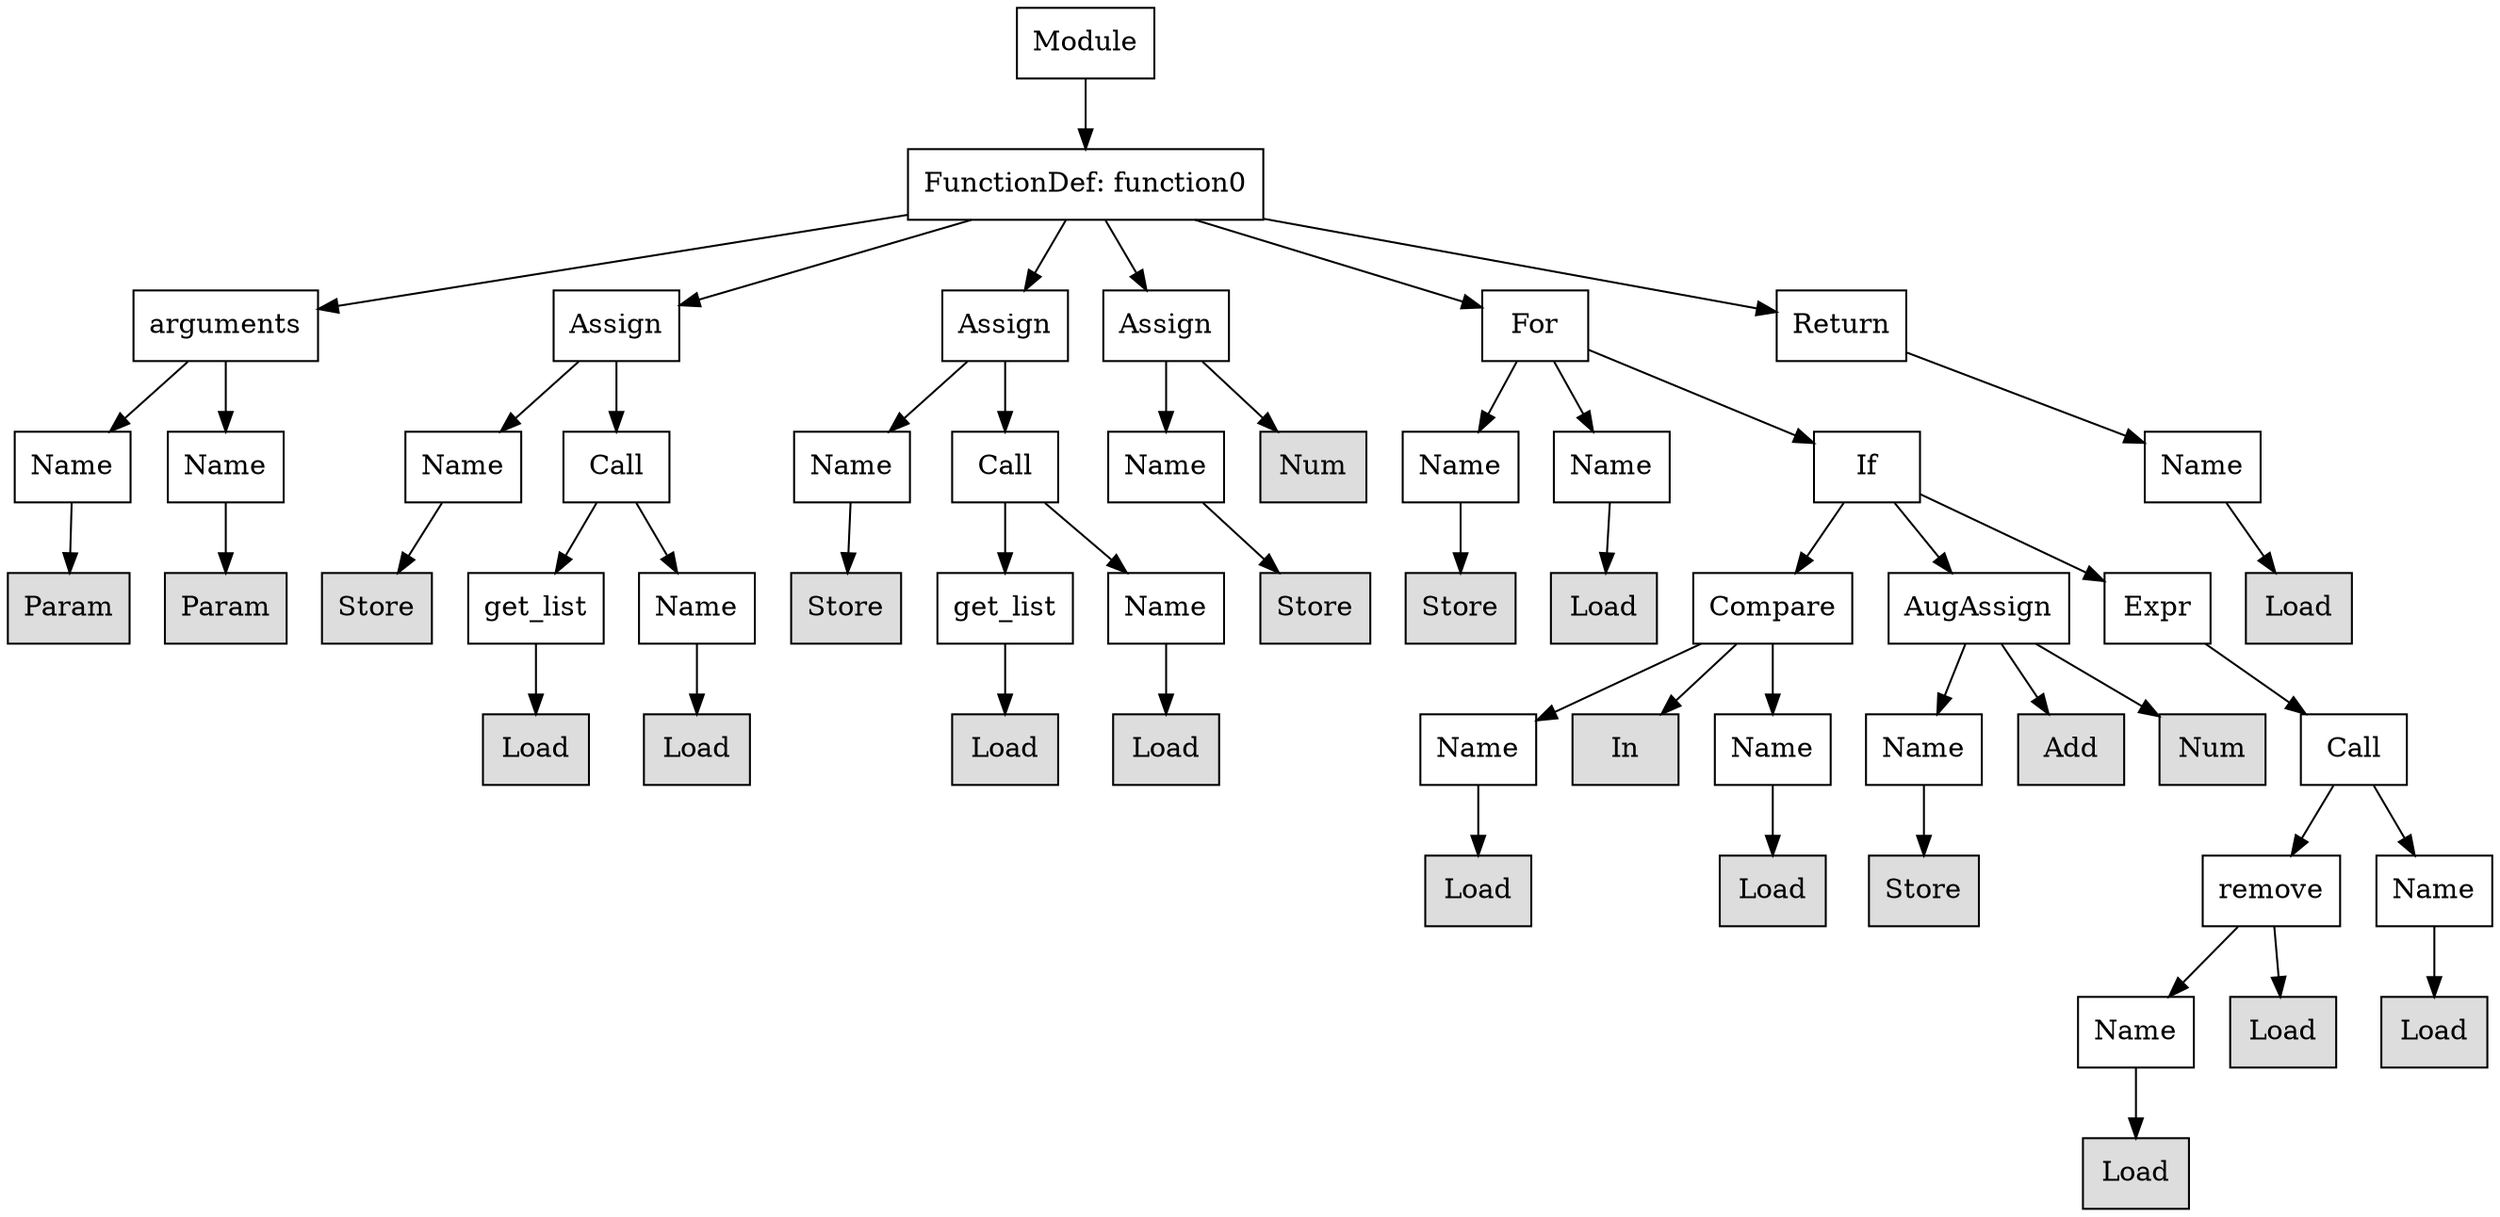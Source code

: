 digraph G {
n0 [shape=rect, label="Module"];
n1 [shape=rect, label="FunctionDef: function0"];
n2 [shape=rect, label="arguments"];
n3 [shape=rect, label="Assign"];
n4 [shape=rect, label="Assign"];
n5 [shape=rect, label="Assign"];
n6 [shape=rect, label="For"];
n7 [shape=rect, label="Return"];
n8 [shape=rect, label="Name"];
n9 [shape=rect, label="Name"];
n10 [shape=rect, label="Name"];
n11 [shape=rect, label="Call"];
n12 [shape=rect, label="Name"];
n13 [shape=rect, label="Call"];
n14 [shape=rect, label="Name"];
n15 [shape=rect, label="Num" style="filled" fillcolor="#dddddd"];
n16 [shape=rect, label="Name"];
n17 [shape=rect, label="Name"];
n18 [shape=rect, label="If"];
n19 [shape=rect, label="Name"];
n20 [shape=rect, label="Param" style="filled" fillcolor="#dddddd"];
n21 [shape=rect, label="Param" style="filled" fillcolor="#dddddd"];
n22 [shape=rect, label="Store" style="filled" fillcolor="#dddddd"];
n23 [shape=rect, label="get_list"];
n24 [shape=rect, label="Name"];
n25 [shape=rect, label="Store" style="filled" fillcolor="#dddddd"];
n26 [shape=rect, label="get_list"];
n27 [shape=rect, label="Name"];
n28 [shape=rect, label="Store" style="filled" fillcolor="#dddddd"];
n29 [shape=rect, label="Store" style="filled" fillcolor="#dddddd"];
n30 [shape=rect, label="Load" style="filled" fillcolor="#dddddd"];
n31 [shape=rect, label="Compare"];
n32 [shape=rect, label="AugAssign"];
n33 [shape=rect, label="Expr"];
n34 [shape=rect, label="Load" style="filled" fillcolor="#dddddd"];
n35 [shape=rect, label="Load" style="filled" fillcolor="#dddddd"];
n36 [shape=rect, label="Load" style="filled" fillcolor="#dddddd"];
n37 [shape=rect, label="Load" style="filled" fillcolor="#dddddd"];
n38 [shape=rect, label="Load" style="filled" fillcolor="#dddddd"];
n39 [shape=rect, label="Name"];
n40 [shape=rect, label="In" style="filled" fillcolor="#dddddd"];
n41 [shape=rect, label="Name"];
n42 [shape=rect, label="Name"];
n43 [shape=rect, label="Add" style="filled" fillcolor="#dddddd"];
n44 [shape=rect, label="Num" style="filled" fillcolor="#dddddd"];
n45 [shape=rect, label="Call"];
n46 [shape=rect, label="Load" style="filled" fillcolor="#dddddd"];
n47 [shape=rect, label="Load" style="filled" fillcolor="#dddddd"];
n48 [shape=rect, label="Store" style="filled" fillcolor="#dddddd"];
n49 [shape=rect, label="remove"];
n50 [shape=rect, label="Name"];
n51 [shape=rect, label="Name"];
n52 [shape=rect, label="Load" style="filled" fillcolor="#dddddd"];
n53 [shape=rect, label="Load" style="filled" fillcolor="#dddddd"];
n54 [shape=rect, label="Load" style="filled" fillcolor="#dddddd"];
n0 -> n1;
n1 -> n2;
n1 -> n3;
n1 -> n4;
n1 -> n5;
n1 -> n6;
n1 -> n7;
n2 -> n8;
n2 -> n9;
n3 -> n10;
n3 -> n11;
n4 -> n12;
n4 -> n13;
n5 -> n14;
n5 -> n15;
n6 -> n16;
n6 -> n17;
n6 -> n18;
n7 -> n19;
n8 -> n20;
n9 -> n21;
n10 -> n22;
n11 -> n23;
n11 -> n24;
n12 -> n25;
n13 -> n26;
n13 -> n27;
n14 -> n28;
n16 -> n29;
n17 -> n30;
n18 -> n31;
n18 -> n32;
n18 -> n33;
n19 -> n34;
n23 -> n35;
n24 -> n36;
n26 -> n37;
n27 -> n38;
n31 -> n39;
n31 -> n40;
n31 -> n41;
n32 -> n42;
n32 -> n43;
n32 -> n44;
n33 -> n45;
n39 -> n46;
n41 -> n47;
n42 -> n48;
n45 -> n49;
n45 -> n50;
n49 -> n51;
n49 -> n52;
n50 -> n53;
n51 -> n54;
}
